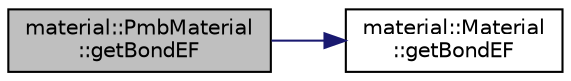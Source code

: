 digraph "material::PmbMaterial::getBondEF"
{
  edge [fontname="Helvetica",fontsize="10",labelfontname="Helvetica",labelfontsize="10"];
  node [fontname="Helvetica",fontsize="10",shape=record];
  rankdir="LR";
  Node8 [label="material::PmbMaterial\l::getBondEF",height=0.2,width=0.4,color="black", fillcolor="grey75", style="filled", fontcolor="black"];
  Node8 -> Node9 [color="midnightblue",fontsize="10",style="solid",fontname="Helvetica"];
  Node9 [label="material::Material\l::getBondEF",height=0.2,width=0.4,color="black", fillcolor="white", style="filled",URL="$classmaterial_1_1Material.html#a4a8e5ffa58e3ef9fca053242ab4606ba",tooltip="Returns energy and force between bond due to pairwise interaction. "];
}
